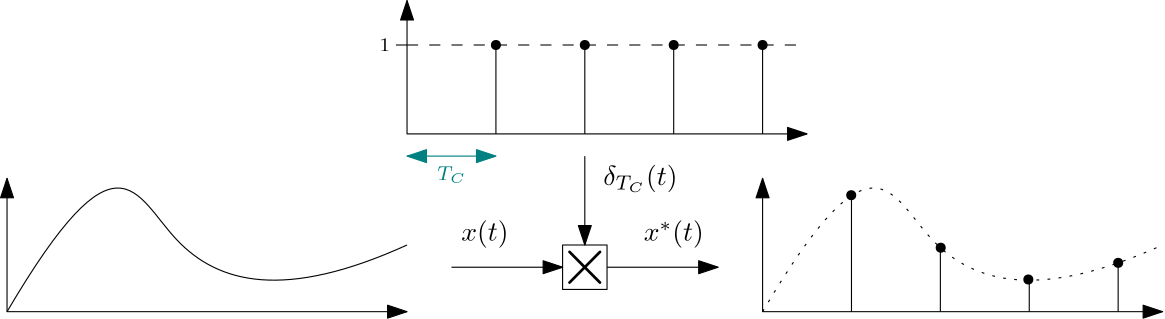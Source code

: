<?xml version="1.0"?>
<!DOCTYPE ipe SYSTEM "ipe.dtd">
<ipe version="70218" creator="Ipe 7.2.28">
<info created="D:20241125155347" modified="D:20241125160443"/>
<ipestyle name="basic">
<symbol name="arrow/arc(spx)">
<path stroke="sym-stroke" fill="sym-stroke" pen="sym-pen">
0 0 m
-1 0.333 l
-1 -0.333 l
h
</path>
</symbol>
<symbol name="arrow/farc(spx)">
<path stroke="sym-stroke" fill="white" pen="sym-pen">
0 0 m
-1 0.333 l
-1 -0.333 l
h
</path>
</symbol>
<symbol name="arrow/ptarc(spx)">
<path stroke="sym-stroke" fill="sym-stroke" pen="sym-pen">
0 0 m
-1 0.333 l
-0.8 0 l
-1 -0.333 l
h
</path>
</symbol>
<symbol name="arrow/fptarc(spx)">
<path stroke="sym-stroke" fill="white" pen="sym-pen">
0 0 m
-1 0.333 l
-0.8 0 l
-1 -0.333 l
h
</path>
</symbol>
<symbol name="mark/circle(sx)" transformations="translations">
<path fill="sym-stroke">
0.6 0 0 0.6 0 0 e
0.4 0 0 0.4 0 0 e
</path>
</symbol>
<symbol name="mark/disk(sx)" transformations="translations">
<path fill="sym-stroke">
0.6 0 0 0.6 0 0 e
</path>
</symbol>
<symbol name="mark/fdisk(sfx)" transformations="translations">
<group>
<path fill="sym-fill">
0.5 0 0 0.5 0 0 e
</path>
<path fill="sym-stroke" fillrule="eofill">
0.6 0 0 0.6 0 0 e
0.4 0 0 0.4 0 0 e
</path>
</group>
</symbol>
<symbol name="mark/box(sx)" transformations="translations">
<path fill="sym-stroke" fillrule="eofill">
-0.6 -0.6 m
0.6 -0.6 l
0.6 0.6 l
-0.6 0.6 l
h
-0.4 -0.4 m
0.4 -0.4 l
0.4 0.4 l
-0.4 0.4 l
h
</path>
</symbol>
<symbol name="mark/square(sx)" transformations="translations">
<path fill="sym-stroke">
-0.6 -0.6 m
0.6 -0.6 l
0.6 0.6 l
-0.6 0.6 l
h
</path>
</symbol>
<symbol name="mark/fsquare(sfx)" transformations="translations">
<group>
<path fill="sym-fill">
-0.5 -0.5 m
0.5 -0.5 l
0.5 0.5 l
-0.5 0.5 l
h
</path>
<path fill="sym-stroke" fillrule="eofill">
-0.6 -0.6 m
0.6 -0.6 l
0.6 0.6 l
-0.6 0.6 l
h
-0.4 -0.4 m
0.4 -0.4 l
0.4 0.4 l
-0.4 0.4 l
h
</path>
</group>
</symbol>
<symbol name="mark/cross(sx)" transformations="translations">
<group>
<path fill="sym-stroke">
-0.43 -0.57 m
0.57 0.43 l
0.43 0.57 l
-0.57 -0.43 l
h
</path>
<path fill="sym-stroke">
-0.43 0.57 m
0.57 -0.43 l
0.43 -0.57 l
-0.57 0.43 l
h
</path>
</group>
</symbol>
<symbol name="arrow/fnormal(spx)">
<path stroke="sym-stroke" fill="white" pen="sym-pen">
0 0 m
-1 0.333 l
-1 -0.333 l
h
</path>
</symbol>
<symbol name="arrow/pointed(spx)">
<path stroke="sym-stroke" fill="sym-stroke" pen="sym-pen">
0 0 m
-1 0.333 l
-0.8 0 l
-1 -0.333 l
h
</path>
</symbol>
<symbol name="arrow/fpointed(spx)">
<path stroke="sym-stroke" fill="white" pen="sym-pen">
0 0 m
-1 0.333 l
-0.8 0 l
-1 -0.333 l
h
</path>
</symbol>
<symbol name="arrow/linear(spx)">
<path stroke="sym-stroke" pen="sym-pen">
-1 0.333 m
0 0 l
-1 -0.333 l
</path>
</symbol>
<symbol name="arrow/fdouble(spx)">
<path stroke="sym-stroke" fill="white" pen="sym-pen">
0 0 m
-1 0.333 l
-1 -0.333 l
h
-1 0 m
-2 0.333 l
-2 -0.333 l
h
</path>
</symbol>
<symbol name="arrow/double(spx)">
<path stroke="sym-stroke" fill="sym-stroke" pen="sym-pen">
0 0 m
-1 0.333 l
-1 -0.333 l
h
-1 0 m
-2 0.333 l
-2 -0.333 l
h
</path>
</symbol>
<symbol name="arrow/mid-normal(spx)">
<path stroke="sym-stroke" fill="sym-stroke" pen="sym-pen">
0.5 0 m
-0.5 0.333 l
-0.5 -0.333 l
h
</path>
</symbol>
<symbol name="arrow/mid-fnormal(spx)">
<path stroke="sym-stroke" fill="white" pen="sym-pen">
0.5 0 m
-0.5 0.333 l
-0.5 -0.333 l
h
</path>
</symbol>
<symbol name="arrow/mid-pointed(spx)">
<path stroke="sym-stroke" fill="sym-stroke" pen="sym-pen">
0.5 0 m
-0.5 0.333 l
-0.3 0 l
-0.5 -0.333 l
h
</path>
</symbol>
<symbol name="arrow/mid-fpointed(spx)">
<path stroke="sym-stroke" fill="white" pen="sym-pen">
0.5 0 m
-0.5 0.333 l
-0.3 0 l
-0.5 -0.333 l
h
</path>
</symbol>
<symbol name="arrow/mid-double(spx)">
<path stroke="sym-stroke" fill="sym-stroke" pen="sym-pen">
1 0 m
0 0.333 l
0 -0.333 l
h
0 0 m
-1 0.333 l
-1 -0.333 l
h
</path>
</symbol>
<symbol name="arrow/mid-fdouble(spx)">
<path stroke="sym-stroke" fill="white" pen="sym-pen">
1 0 m
0 0.333 l
0 -0.333 l
h
0 0 m
-1 0.333 l
-1 -0.333 l
h
</path>
</symbol>
<anglesize name="22.5 deg" value="22.5"/>
<anglesize name="30 deg" value="30"/>
<anglesize name="45 deg" value="45"/>
<anglesize name="60 deg" value="60"/>
<anglesize name="90 deg" value="90"/>
<arrowsize name="large" value="10"/>
<arrowsize name="small" value="5"/>
<arrowsize name="tiny" value="3"/>
<color name="blue" value="0 0 1"/>
<color name="brown" value="0.647 0.165 0.165"/>
<color name="darkblue" value="0 0 0.545"/>
<color name="darkcyan" value="0 0.545 0.545"/>
<color name="darkgray" value="0.663"/>
<color name="darkgreen" value="0 0.392 0"/>
<color name="darkmagenta" value="0.545 0 0.545"/>
<color name="darkorange" value="1 0.549 0"/>
<color name="darkred" value="0.545 0 0"/>
<color name="gold" value="1 0.843 0"/>
<color name="gray" value="0.745"/>
<color name="green" value="0 1 0"/>
<color name="lightblue" value="0.678 0.847 0.902"/>
<color name="lightcyan" value="0.878 1 1"/>
<color name="lightgray" value="0.827"/>
<color name="lightgreen" value="0.565 0.933 0.565"/>
<color name="lightyellow" value="1 1 0.878"/>
<color name="navy" value="0 0 0.502"/>
<color name="orange" value="1 0.647 0"/>
<color name="pink" value="1 0.753 0.796"/>
<color name="purple" value="0.627 0.125 0.941"/>
<color name="red" value="1 0 0"/>
<color name="seagreen" value="0.18 0.545 0.341"/>
<color name="turquoise" value="0.251 0.878 0.816"/>
<color name="violet" value="0.933 0.51 0.933"/>
<color name="yellow" value="1 1 0"/>
<dashstyle name="dash dot dotted" value="[4 2 1 2 1 2] 0"/>
<dashstyle name="dash dotted" value="[4 2 1 2] 0"/>
<dashstyle name="dashed" value="[4] 0"/>
<dashstyle name="dotted" value="[1 3] 0"/>
<gridsize name="10 pts (~3.5 mm)" value="10"/>
<gridsize name="14 pts (~5 mm)" value="14"/>
<gridsize name="16 pts (~6 mm)" value="16"/>
<gridsize name="20 pts (~7 mm)" value="20"/>
<gridsize name="28 pts (~10 mm)" value="28"/>
<gridsize name="32 pts (~12 mm)" value="32"/>
<gridsize name="4 pts" value="4"/>
<gridsize name="56 pts (~20 mm)" value="56"/>
<gridsize name="8 pts (~3 mm)" value="8"/>
<opacity name="10%" value="0.1"/>
<opacity name="30%" value="0.3"/>
<opacity name="50%" value="0.5"/>
<opacity name="75%" value="0.75"/>
<pen name="fat" value="1.2"/>
<pen name="heavier" value="0.8"/>
<pen name="ultrafat" value="2"/>
<symbolsize name="large" value="5"/>
<symbolsize name="small" value="2"/>
<symbolsize name="tiny" value="1.1"/>
<textsize name="Huge" value="\Huge"/>
<textsize name="LARGE" value="\LARGE"/>
<textsize name="Large" value="\Large"/>
<textsize name="footnote" value="\footnotesize"/>
<textsize name="huge" value="\huge"/>
<textsize name="large" value="\large"/>
<textsize name="script" value="\scriptsize"/>
<textsize name="small" value="\small"/>
<textsize name="tiny" value="\tiny"/>
<textstyle name="center" begin="\begin{center}" end="\end{center}"/>
<textstyle name="item" begin="\begin{itemize}\item{}" end="\end{itemize}"/>
<textstyle name="itemize" begin="\begin{itemize}" end="\end{itemize}"/>
<tiling name="falling" angle="-60" step="4" width="1"/>
<tiling name="rising" angle="30" step="4" width="1"/>
</ipestyle>
<page>
<layer name="alpha"/>
<view layers="alpha" active="alpha"/>
<path layer="alpha" matrix="1 0 0 1 -96 0" stroke="black" arrow="normal/normal" rarrow="normal/normal">
192 736 m
192 688 l
336 688 l
</path>
<path matrix="1 0 0 1 -96 0" stroke="black">
192 688 m
232 756
244 704
292 692
336 712 c
</path>
<text matrix="1 0 0 1 -96 0" transformations="translations" pos="400 704" stroke="black" type="label" width="19.279" height="14.465" depth="2.06" halign="center" valign="center" size="Huge" style="math">\times</text>
<text matrix="1 0 0 1 -132 12" transformations="translations" pos="400 704" stroke="black" type="label" width="17.04" height="7.473" depth="2.49" halign="center" valign="center" style="math">x(t)</text>
<text matrix="1 0 0 1 -64 12" transformations="translations" pos="400 704" stroke="black" type="label" width="21.62" height="7.473" depth="2.49" halign="center" valign="center" style="math">x^*(t)</text>
<path matrix="1 0 0 1 176 0" stroke="black" arrow="normal/normal" rarrow="normal/normal">
192 736 m
192 688 l
336 688 l
</path>
<path matrix="1 0 0 1 176 0" stroke="black" dash="dotted">
192 688 m
232 756
244 704
292 692
336 712 c
</path>
<path stroke="black">
400 688 m
400 728 l
400.042 729.928 l
</path>
<use name="mark/disk(sx)" pos="399.909 729.928" size="normal" stroke="black"/>
<use name="mark/disk(sx)" pos="432.122 711.026" size="normal" stroke="black"/>
<use name="mark/disk(sx)" pos="463.669 699.579" size="normal" stroke="black"/>
<use name="mark/disk(sx)" pos="496.015 705.569" size="normal" stroke="black"/>
<path stroke="black">
432 688 m
432 712 l
</path>
<path stroke="black">
464 688 m
464 700 l
</path>
<path stroke="black">
496 688 m
496 704 l
</path>
<path matrix="1 0 0 1 0 -8" stroke="black" arrow="normal/normal">
304 752 m
304 720 l
</path>
<text matrix="1 0 0 1 -76 32" transformations="translations" pos="400 704" stroke="black" type="label" width="26.776" height="7.478" depth="2.49" halign="center" valign="center" style="math">\delta_{T_C}(t)</text>
<path matrix="1 0 0 1 48 64" stroke="black" arrow="normal/normal" rarrow="normal/normal">
192 736 m
192 688 l
336 688 l
</path>
<path matrix="1 0 0 1 0 -8" stroke="black">
240 792 m
236 792 l
</path>
<text matrix="1 0 0 1 -168 80" transformations="translations" pos="400 704" stroke="black" type="label" width="3.971" height="4.494" depth="0" halign="center" valign="center" size="script" style="math">1</text>
<path matrix="1 0 0 1 0 -8" stroke="black" dash="dashed">
240 792 m
384 792 l
</path>
<use matrix="1 0 0 1 0 -8" name="mark/disk(sx)" pos="272 792" size="normal" stroke="black"/>
<use matrix="1 0 0 1 0 -8" name="mark/disk(sx)" pos="304 792" size="normal" stroke="black"/>
<use matrix="1 0 0 1 0 -8" name="mark/disk(sx)" pos="336 792" size="normal" stroke="black"/>
<use matrix="1 0 0 1 0 -8" name="mark/disk(sx)" pos="368 792" size="normal" stroke="black"/>
<path matrix="1 0 0 1 0 -8" stroke="black">
272 792 m
272 760 l
</path>
<path matrix="1 0 0 1 0 -8" stroke="black">
304 792 m
304 760 l
</path>
<path matrix="1 0 0 1 0 -8" stroke="black">
336 760 m
336 792 l
</path>
<path matrix="1 0 0 1 0 -8" stroke="black">
368 792 m
368 760 l
</path>
<path matrix="1 0 0 1 0 -8" stroke="0 0.502 0.502" arrow="normal/normal" rarrow="normal/normal">
240 752 m
272 752 l
</path>
<text matrix="1 0 0 1 -144 33.2331" transformations="translations" pos="400 704" stroke="0 0.502 0.502" type="label" width="10.504" height="4.767" depth="1" halign="center" valign="center" size="script" style="math">T_C</text>
<path stroke="0">
296 712 m
296 696 l
312 696 l
312 712 l
h
</path>
<path stroke="0" arrow="normal/normal">
312 704 m
352 704 l
</path>
<path stroke="0" arrow="normal/normal">
256 704 m
296 704 l
</path>
</page>
</ipe>
